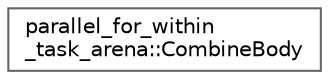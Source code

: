 digraph "类继承关系图"
{
 // LATEX_PDF_SIZE
  bgcolor="transparent";
  edge [fontname=Helvetica,fontsize=10,labelfontname=Helvetica,labelfontsize=10];
  node [fontname=Helvetica,fontsize=10,shape=box,height=0.2,width=0.4];
  rankdir="LR";
  Node0 [id="Node000000",label="parallel_for_within\l_task_arena::CombineBody",height=0.2,width=0.4,color="grey40", fillcolor="white", style="filled",URL="$structparallel__for__within__task__arena_1_1_combine_body.html",tooltip=" "];
}

